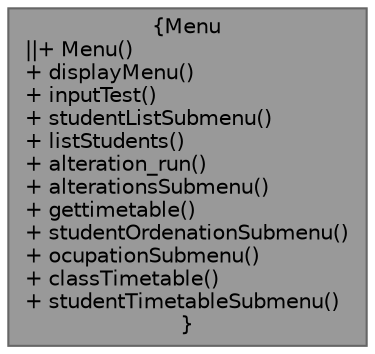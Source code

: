 digraph "Menu"
{
 // LATEX_PDF_SIZE
  bgcolor="transparent";
  edge [fontname=Helvetica,fontsize=10,labelfontname=Helvetica,labelfontsize=10];
  node [fontname=Helvetica,fontsize=10,shape=box,height=0.2,width=0.4];
  Node1 [label="{Menu\n||+ Menu()\l+ displayMenu()\l+ inputTest()\l+ studentListSubmenu()\l+ listStudents()\l+ alteration_run()\l+ alterationsSubmenu()\l+ gettimetable()\l+ studentOrdenationSubmenu()\l+ ocupationSubmenu()\l+ classTimetable()\l+ studentTimetableSubmenu()\l}",height=0.2,width=0.4,color="gray40", fillcolor="grey60", style="filled", fontcolor="black",tooltip="Classe para o menu."];
}
